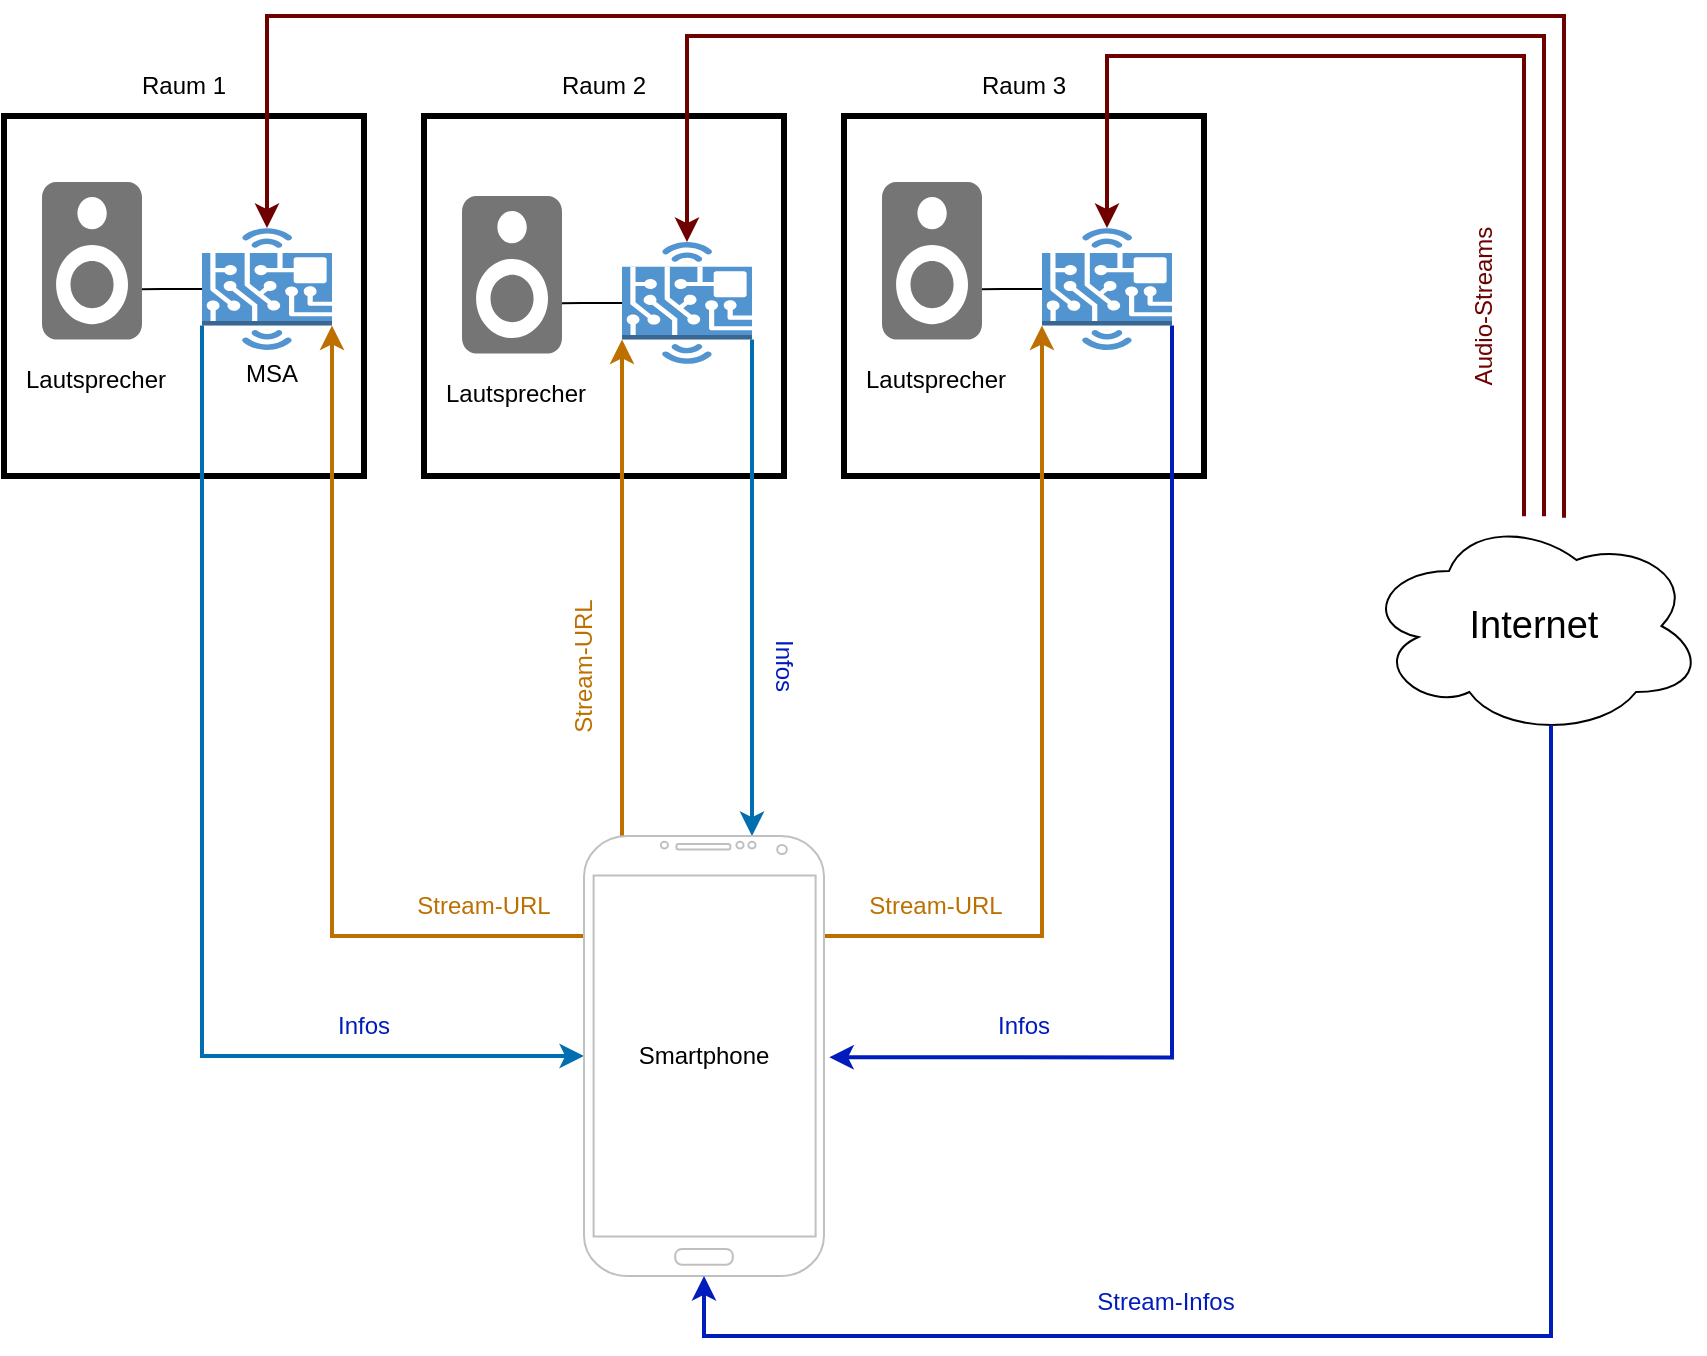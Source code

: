 <mxfile version="22.0.3" type="device">
  <diagram name="Page-1" id="822b0af5-4adb-64df-f703-e8dfc1f81529">
    <mxGraphModel dx="1219" dy="713" grid="1" gridSize="10" guides="1" tooltips="1" connect="1" arrows="1" fold="1" page="1" pageScale="1" pageWidth="1100" pageHeight="850" background="none" math="0" shadow="0">
      <root>
        <mxCell id="0" />
        <mxCell id="1" parent="0" />
        <mxCell id="1Elhep9mntUmZ_zAzNXz-4" value="" style="group;strokeWidth=8;" vertex="1" connectable="0" parent="1">
          <mxGeometry x="150" y="160" width="180" height="210" as="geometry" />
        </mxCell>
        <mxCell id="1Elhep9mntUmZ_zAzNXz-2" value="" style="whiteSpace=wrap;html=1;aspect=fixed;strokeWidth=3;" vertex="1" parent="1Elhep9mntUmZ_zAzNXz-4">
          <mxGeometry y="30" width="180" height="180" as="geometry" />
        </mxCell>
        <mxCell id="1Elhep9mntUmZ_zAzNXz-3" value="Raum 1" style="text;html=1;strokeColor=none;fillColor=none;align=center;verticalAlign=middle;whiteSpace=wrap;rounded=0;" vertex="1" parent="1Elhep9mntUmZ_zAzNXz-4">
          <mxGeometry x="60" width="60" height="30" as="geometry" />
        </mxCell>
        <mxCell id="1Elhep9mntUmZ_zAzNXz-82" style="edgeStyle=orthogonalEdgeStyle;rounded=0;orthogonalLoop=1;jettySize=auto;html=1;endArrow=none;endFill=0;" edge="1" parent="1Elhep9mntUmZ_zAzNXz-4" source="1Elhep9mntUmZ_zAzNXz-83">
          <mxGeometry relative="1" as="geometry">
            <mxPoint x="59" y="116.785" as="targetPoint" />
          </mxGeometry>
        </mxCell>
        <mxCell id="1Elhep9mntUmZ_zAzNXz-83" value="" style="outlineConnect=0;dashed=0;verticalLabelPosition=bottom;verticalAlign=top;align=center;html=1;shape=mxgraph.aws3.hardware_board;fillColor=#5294CF;gradientColor=none;" vertex="1" parent="1Elhep9mntUmZ_zAzNXz-4">
          <mxGeometry x="99" y="86.03" width="65" height="60.93" as="geometry" />
        </mxCell>
        <mxCell id="1Elhep9mntUmZ_zAzNXz-84" value="MSA" style="text;html=1;strokeColor=none;fillColor=none;align=center;verticalAlign=middle;whiteSpace=wrap;rounded=0;" vertex="1" parent="1Elhep9mntUmZ_zAzNXz-4">
          <mxGeometry x="104" y="143.96" width="60" height="30" as="geometry" />
        </mxCell>
        <mxCell id="1Elhep9mntUmZ_zAzNXz-85" value="" style="sketch=0;dashed=0;connectable=0;html=1;fillColor=#757575;strokeColor=none;shape=mxgraph.gcp2.speaker;part=1;align=center;" vertex="1" parent="1Elhep9mntUmZ_zAzNXz-4">
          <mxGeometry x="19" y="63.03" width="50" height="78.76" as="geometry">
            <mxPoint x="-17.5" y="10" as="offset" />
          </mxGeometry>
        </mxCell>
        <mxCell id="1Elhep9mntUmZ_zAzNXz-86" value="Lautsprecher" style="text;html=1;strokeColor=none;fillColor=none;align=center;verticalAlign=middle;whiteSpace=wrap;rounded=0;" vertex="1" parent="1Elhep9mntUmZ_zAzNXz-4">
          <mxGeometry x="16" y="146.96" width="60" height="30" as="geometry" />
        </mxCell>
        <mxCell id="1Elhep9mntUmZ_zAzNXz-21" value="" style="group;strokeWidth=8;" vertex="1" connectable="0" parent="1">
          <mxGeometry x="360" y="160" width="180" height="210" as="geometry" />
        </mxCell>
        <mxCell id="1Elhep9mntUmZ_zAzNXz-22" value="" style="whiteSpace=wrap;html=1;aspect=fixed;strokeWidth=3;" vertex="1" parent="1Elhep9mntUmZ_zAzNXz-21">
          <mxGeometry y="30" width="180" height="180" as="geometry" />
        </mxCell>
        <mxCell id="1Elhep9mntUmZ_zAzNXz-23" value="Raum 2" style="text;html=1;strokeColor=none;fillColor=none;align=center;verticalAlign=middle;whiteSpace=wrap;rounded=0;" vertex="1" parent="1Elhep9mntUmZ_zAzNXz-21">
          <mxGeometry x="60" width="60" height="30" as="geometry" />
        </mxCell>
        <mxCell id="1Elhep9mntUmZ_zAzNXz-76" style="edgeStyle=orthogonalEdgeStyle;rounded=0;orthogonalLoop=1;jettySize=auto;html=1;endArrow=none;endFill=0;" edge="1" parent="1Elhep9mntUmZ_zAzNXz-21" source="1Elhep9mntUmZ_zAzNXz-77">
          <mxGeometry relative="1" as="geometry">
            <mxPoint x="59" y="123.755" as="targetPoint" />
          </mxGeometry>
        </mxCell>
        <mxCell id="1Elhep9mntUmZ_zAzNXz-77" value="" style="outlineConnect=0;dashed=0;verticalLabelPosition=bottom;verticalAlign=top;align=center;html=1;shape=mxgraph.aws3.hardware_board;fillColor=#5294CF;gradientColor=none;" vertex="1" parent="1Elhep9mntUmZ_zAzNXz-21">
          <mxGeometry x="99" y="93" width="65" height="60.93" as="geometry" />
        </mxCell>
        <mxCell id="1Elhep9mntUmZ_zAzNXz-79" value="" style="sketch=0;dashed=0;connectable=0;html=1;fillColor=#757575;strokeColor=none;shape=mxgraph.gcp2.speaker;part=1;align=center;" vertex="1" parent="1Elhep9mntUmZ_zAzNXz-21">
          <mxGeometry x="19" y="70" width="50" height="78.76" as="geometry">
            <mxPoint x="-17.5" y="10" as="offset" />
          </mxGeometry>
        </mxCell>
        <mxCell id="1Elhep9mntUmZ_zAzNXz-80" value="Lautsprecher" style="text;html=1;strokeColor=none;fillColor=none;align=center;verticalAlign=middle;whiteSpace=wrap;rounded=0;" vertex="1" parent="1Elhep9mntUmZ_zAzNXz-21">
          <mxGeometry x="16" y="153.93" width="60" height="30" as="geometry" />
        </mxCell>
        <mxCell id="1Elhep9mntUmZ_zAzNXz-33" value="" style="group;strokeWidth=8;" vertex="1" connectable="0" parent="1">
          <mxGeometry x="570" y="160" width="180" height="210" as="geometry" />
        </mxCell>
        <mxCell id="1Elhep9mntUmZ_zAzNXz-34" value="" style="whiteSpace=wrap;html=1;aspect=fixed;strokeWidth=3;" vertex="1" parent="1Elhep9mntUmZ_zAzNXz-33">
          <mxGeometry y="30" width="180" height="180" as="geometry" />
        </mxCell>
        <mxCell id="1Elhep9mntUmZ_zAzNXz-35" value="Raum 3" style="text;html=1;strokeColor=none;fillColor=none;align=center;verticalAlign=middle;whiteSpace=wrap;rounded=0;" vertex="1" parent="1Elhep9mntUmZ_zAzNXz-33">
          <mxGeometry x="60" width="60" height="30" as="geometry" />
        </mxCell>
        <mxCell id="1Elhep9mntUmZ_zAzNXz-71" style="edgeStyle=orthogonalEdgeStyle;rounded=0;orthogonalLoop=1;jettySize=auto;html=1;endArrow=none;endFill=0;" edge="1" parent="1Elhep9mntUmZ_zAzNXz-33" source="1Elhep9mntUmZ_zAzNXz-72">
          <mxGeometry relative="1" as="geometry">
            <mxPoint x="59" y="116.785" as="targetPoint" />
          </mxGeometry>
        </mxCell>
        <mxCell id="1Elhep9mntUmZ_zAzNXz-72" value="" style="outlineConnect=0;dashed=0;verticalLabelPosition=bottom;verticalAlign=top;align=center;html=1;shape=mxgraph.aws3.hardware_board;fillColor=#5294CF;gradientColor=none;" vertex="1" parent="1Elhep9mntUmZ_zAzNXz-33">
          <mxGeometry x="99" y="86.03" width="65" height="60.93" as="geometry" />
        </mxCell>
        <mxCell id="1Elhep9mntUmZ_zAzNXz-74" value="" style="sketch=0;dashed=0;connectable=0;html=1;fillColor=#757575;strokeColor=none;shape=mxgraph.gcp2.speaker;part=1;align=center;" vertex="1" parent="1Elhep9mntUmZ_zAzNXz-33">
          <mxGeometry x="19" y="63.03" width="50" height="78.76" as="geometry">
            <mxPoint x="-17.5" y="10" as="offset" />
          </mxGeometry>
        </mxCell>
        <mxCell id="1Elhep9mntUmZ_zAzNXz-75" value="Lautsprecher" style="text;html=1;strokeColor=none;fillColor=none;align=center;verticalAlign=middle;whiteSpace=wrap;rounded=0;" vertex="1" parent="1Elhep9mntUmZ_zAzNXz-33">
          <mxGeometry x="16" y="146.96" width="60" height="30" as="geometry" />
        </mxCell>
        <mxCell id="1Elhep9mntUmZ_zAzNXz-43" value="Internet" style="ellipse;shape=cloud;whiteSpace=wrap;html=1;fontSize=19;" vertex="1" parent="1">
          <mxGeometry x="830" y="390" width="170" height="110" as="geometry" />
        </mxCell>
        <mxCell id="1Elhep9mntUmZ_zAzNXz-49" style="edgeStyle=orthogonalEdgeStyle;rounded=0;orthogonalLoop=1;jettySize=auto;html=1;entryX=0;entryY=0.8;entryDx=0;entryDy=0;entryPerimeter=0;fillColor=#f0a30a;strokeColor=#BD7000;jumpSize=6;strokeWidth=2;" edge="1" parent="1" source="1Elhep9mntUmZ_zAzNXz-45" target="1Elhep9mntUmZ_zAzNXz-77">
          <mxGeometry relative="1" as="geometry">
            <Array as="points">
              <mxPoint x="459" y="430" />
              <mxPoint x="459" y="430" />
            </Array>
          </mxGeometry>
        </mxCell>
        <mxCell id="1Elhep9mntUmZ_zAzNXz-50" style="edgeStyle=orthogonalEdgeStyle;rounded=0;orthogonalLoop=1;jettySize=auto;html=1;entryX=1;entryY=0.8;entryDx=0;entryDy=0;entryPerimeter=0;fillColor=#f0a30a;strokeColor=#BD7000;jumpSize=6;strokeWidth=2;" edge="1" parent="1" source="1Elhep9mntUmZ_zAzNXz-45" target="1Elhep9mntUmZ_zAzNXz-83">
          <mxGeometry relative="1" as="geometry">
            <Array as="points">
              <mxPoint x="314" y="600" />
            </Array>
          </mxGeometry>
        </mxCell>
        <mxCell id="1Elhep9mntUmZ_zAzNXz-51" style="edgeStyle=orthogonalEdgeStyle;rounded=0;orthogonalLoop=1;jettySize=auto;html=1;entryX=0;entryY=0.8;entryDx=0;entryDy=0;entryPerimeter=0;fillColor=#f0a30a;strokeColor=#BD7000;jumpSize=6;strokeWidth=2;" edge="1" parent="1" source="1Elhep9mntUmZ_zAzNXz-45" target="1Elhep9mntUmZ_zAzNXz-72">
          <mxGeometry relative="1" as="geometry">
            <Array as="points">
              <mxPoint x="669" y="600" />
            </Array>
          </mxGeometry>
        </mxCell>
        <mxCell id="1Elhep9mntUmZ_zAzNXz-59" style="edgeStyle=orthogonalEdgeStyle;rounded=0;orthogonalLoop=1;jettySize=auto;html=1;entryX=1;entryY=0.8;entryDx=0;entryDy=0;startArrow=classic;startFill=1;endArrow=none;endFill=0;entryPerimeter=0;exitX=1.022;exitY=0.503;exitDx=0;exitDy=0;exitPerimeter=0;fillColor=#0050ef;strokeColor=#001DBC;strokeWidth=2;" edge="1" parent="1" source="1Elhep9mntUmZ_zAzNXz-45" target="1Elhep9mntUmZ_zAzNXz-72">
          <mxGeometry relative="1" as="geometry">
            <mxPoint x="514" y="660.043" as="sourcePoint" />
            <mxPoint x="738" y="294.774" as="targetPoint" />
            <Array as="points">
              <mxPoint x="734" y="661" />
            </Array>
          </mxGeometry>
        </mxCell>
        <mxCell id="1Elhep9mntUmZ_zAzNXz-61" style="edgeStyle=orthogonalEdgeStyle;rounded=0;orthogonalLoop=1;jettySize=auto;html=1;entryX=1;entryY=0.8;entryDx=0;entryDy=0;endArrow=none;endFill=0;startArrow=classic;startFill=1;entryPerimeter=0;fillColor=#1ba1e2;strokeColor=#006EAF;strokeWidth=2;" edge="1" parent="1" source="1Elhep9mntUmZ_zAzNXz-45" target="1Elhep9mntUmZ_zAzNXz-77">
          <mxGeometry relative="1" as="geometry">
            <Array as="points">
              <mxPoint x="524" y="660" />
            </Array>
          </mxGeometry>
        </mxCell>
        <mxCell id="1Elhep9mntUmZ_zAzNXz-62" style="edgeStyle=orthogonalEdgeStyle;rounded=0;orthogonalLoop=1;jettySize=auto;html=1;entryX=0;entryY=0.8;entryDx=0;entryDy=0;endArrow=none;endFill=0;startArrow=classic;startFill=1;entryPerimeter=0;fillColor=#1ba1e2;strokeColor=#006EAF;strokeWidth=2;" edge="1" parent="1" source="1Elhep9mntUmZ_zAzNXz-45" target="1Elhep9mntUmZ_zAzNXz-83">
          <mxGeometry relative="1" as="geometry">
            <Array as="points">
              <mxPoint x="249" y="660" />
            </Array>
          </mxGeometry>
        </mxCell>
        <mxCell id="1Elhep9mntUmZ_zAzNXz-45" value="" style="verticalLabelPosition=bottom;verticalAlign=top;html=1;shadow=0;dashed=0;strokeWidth=1;shape=mxgraph.android.phone2;strokeColor=#c0c0c0;" vertex="1" parent="1">
          <mxGeometry x="440" y="550" width="120" height="220" as="geometry" />
        </mxCell>
        <mxCell id="1Elhep9mntUmZ_zAzNXz-46" value="Smartphone" style="text;html=1;strokeColor=none;fillColor=none;align=center;verticalAlign=middle;whiteSpace=wrap;rounded=0;" vertex="1" parent="1">
          <mxGeometry x="470" y="645" width="60" height="30" as="geometry" />
        </mxCell>
        <mxCell id="1Elhep9mntUmZ_zAzNXz-47" value="Stream-URL" style="text;html=1;strokeColor=none;fillColor=none;align=center;verticalAlign=middle;whiteSpace=wrap;rounded=0;rotation=-90;fontColor=#BD7000;" vertex="1" parent="1">
          <mxGeometry x="390" y="450" width="100" height="30" as="geometry" />
        </mxCell>
        <mxCell id="1Elhep9mntUmZ_zAzNXz-53" value="Stream-URL" style="text;html=1;strokeColor=none;fillColor=none;align=center;verticalAlign=middle;whiteSpace=wrap;rounded=0;fontColor=#BD7000;" vertex="1" parent="1">
          <mxGeometry x="340" y="570" width="100" height="30" as="geometry" />
        </mxCell>
        <mxCell id="1Elhep9mntUmZ_zAzNXz-67" value="Infos" style="text;html=1;strokeColor=none;fillColor=none;align=center;verticalAlign=middle;whiteSpace=wrap;rounded=0;rotation=90;fontColor=#001DBC;" vertex="1" parent="1">
          <mxGeometry x="490" y="450" width="100" height="30" as="geometry" />
        </mxCell>
        <mxCell id="1Elhep9mntUmZ_zAzNXz-68" value="Infos" style="text;html=1;strokeColor=none;fillColor=none;align=center;verticalAlign=middle;whiteSpace=wrap;rounded=0;rotation=0;fontColor=#001DBC;" vertex="1" parent="1">
          <mxGeometry x="610" y="630" width="100" height="30" as="geometry" />
        </mxCell>
        <mxCell id="1Elhep9mntUmZ_zAzNXz-69" value="Infos" style="text;html=1;strokeColor=none;fillColor=none;align=center;verticalAlign=middle;whiteSpace=wrap;rounded=0;rotation=0;fontColor=#001DBC;" vertex="1" parent="1">
          <mxGeometry x="280" y="630" width="100" height="30" as="geometry" />
        </mxCell>
        <mxCell id="1Elhep9mntUmZ_zAzNXz-88" value="Stream-URL" style="text;html=1;strokeColor=none;fillColor=none;align=center;verticalAlign=middle;whiteSpace=wrap;rounded=0;fontColor=#BD7000;" vertex="1" parent="1">
          <mxGeometry x="566" y="570" width="100" height="30" as="geometry" />
        </mxCell>
        <mxCell id="1Elhep9mntUmZ_zAzNXz-90" style="edgeStyle=orthogonalEdgeStyle;rounded=0;orthogonalLoop=1;jettySize=auto;html=1;entryX=0.55;entryY=0.95;entryDx=0;entryDy=0;entryPerimeter=0;startArrow=classic;startFill=1;endArrow=none;endFill=0;fillColor=#0050ef;strokeColor=#001DBC;strokeWidth=2;" edge="1" parent="1" source="1Elhep9mntUmZ_zAzNXz-45" target="1Elhep9mntUmZ_zAzNXz-43">
          <mxGeometry relative="1" as="geometry">
            <Array as="points">
              <mxPoint x="500" y="800" />
              <mxPoint x="923" y="800" />
            </Array>
          </mxGeometry>
        </mxCell>
        <mxCell id="1Elhep9mntUmZ_zAzNXz-91" value="Stream-Infos" style="text;html=1;strokeColor=none;fillColor=none;align=center;verticalAlign=middle;whiteSpace=wrap;rounded=0;rotation=0;fontColor=#001DBC;" vertex="1" parent="1">
          <mxGeometry x="681" y="768" width="100" height="30" as="geometry" />
        </mxCell>
        <mxCell id="1Elhep9mntUmZ_zAzNXz-93" style="edgeStyle=orthogonalEdgeStyle;rounded=0;orthogonalLoop=1;jettySize=auto;html=1;entryX=0.5;entryY=0;entryDx=0;entryDy=0;entryPerimeter=0;fillColor=#a20025;strokeColor=#6F0000;strokeWidth=2;" edge="1" parent="1" source="1Elhep9mntUmZ_zAzNXz-43" target="1Elhep9mntUmZ_zAzNXz-72">
          <mxGeometry relative="1" as="geometry">
            <Array as="points">
              <mxPoint x="910" y="160" />
              <mxPoint x="701" y="160" />
            </Array>
          </mxGeometry>
        </mxCell>
        <mxCell id="1Elhep9mntUmZ_zAzNXz-94" style="edgeStyle=orthogonalEdgeStyle;rounded=0;orthogonalLoop=1;jettySize=auto;html=1;entryX=0.5;entryY=0;entryDx=0;entryDy=0;entryPerimeter=0;fillColor=#a20025;strokeColor=#6F0000;strokeWidth=2;" edge="1" parent="1" source="1Elhep9mntUmZ_zAzNXz-43" target="1Elhep9mntUmZ_zAzNXz-77">
          <mxGeometry relative="1" as="geometry">
            <Array as="points">
              <mxPoint x="920" y="150" />
              <mxPoint x="491" y="150" />
            </Array>
          </mxGeometry>
        </mxCell>
        <mxCell id="1Elhep9mntUmZ_zAzNXz-95" style="edgeStyle=orthogonalEdgeStyle;rounded=0;orthogonalLoop=1;jettySize=auto;html=1;entryX=0.5;entryY=0;entryDx=0;entryDy=0;entryPerimeter=0;fillColor=#a20025;strokeColor=#6F0000;strokeWidth=2;" edge="1" parent="1" source="1Elhep9mntUmZ_zAzNXz-43" target="1Elhep9mntUmZ_zAzNXz-83">
          <mxGeometry relative="1" as="geometry">
            <Array as="points">
              <mxPoint x="930" y="140" />
              <mxPoint x="281" y="140" />
            </Array>
          </mxGeometry>
        </mxCell>
        <mxCell id="1Elhep9mntUmZ_zAzNXz-96" value="Audio-Streams" style="text;html=1;strokeColor=none;fillColor=none;align=center;verticalAlign=middle;whiteSpace=wrap;rounded=0;rotation=-90;fontColor=#6F0000;fontSize=12;" vertex="1" parent="1">
          <mxGeometry x="840" y="270" width="100" height="30" as="geometry" />
        </mxCell>
      </root>
    </mxGraphModel>
  </diagram>
</mxfile>
